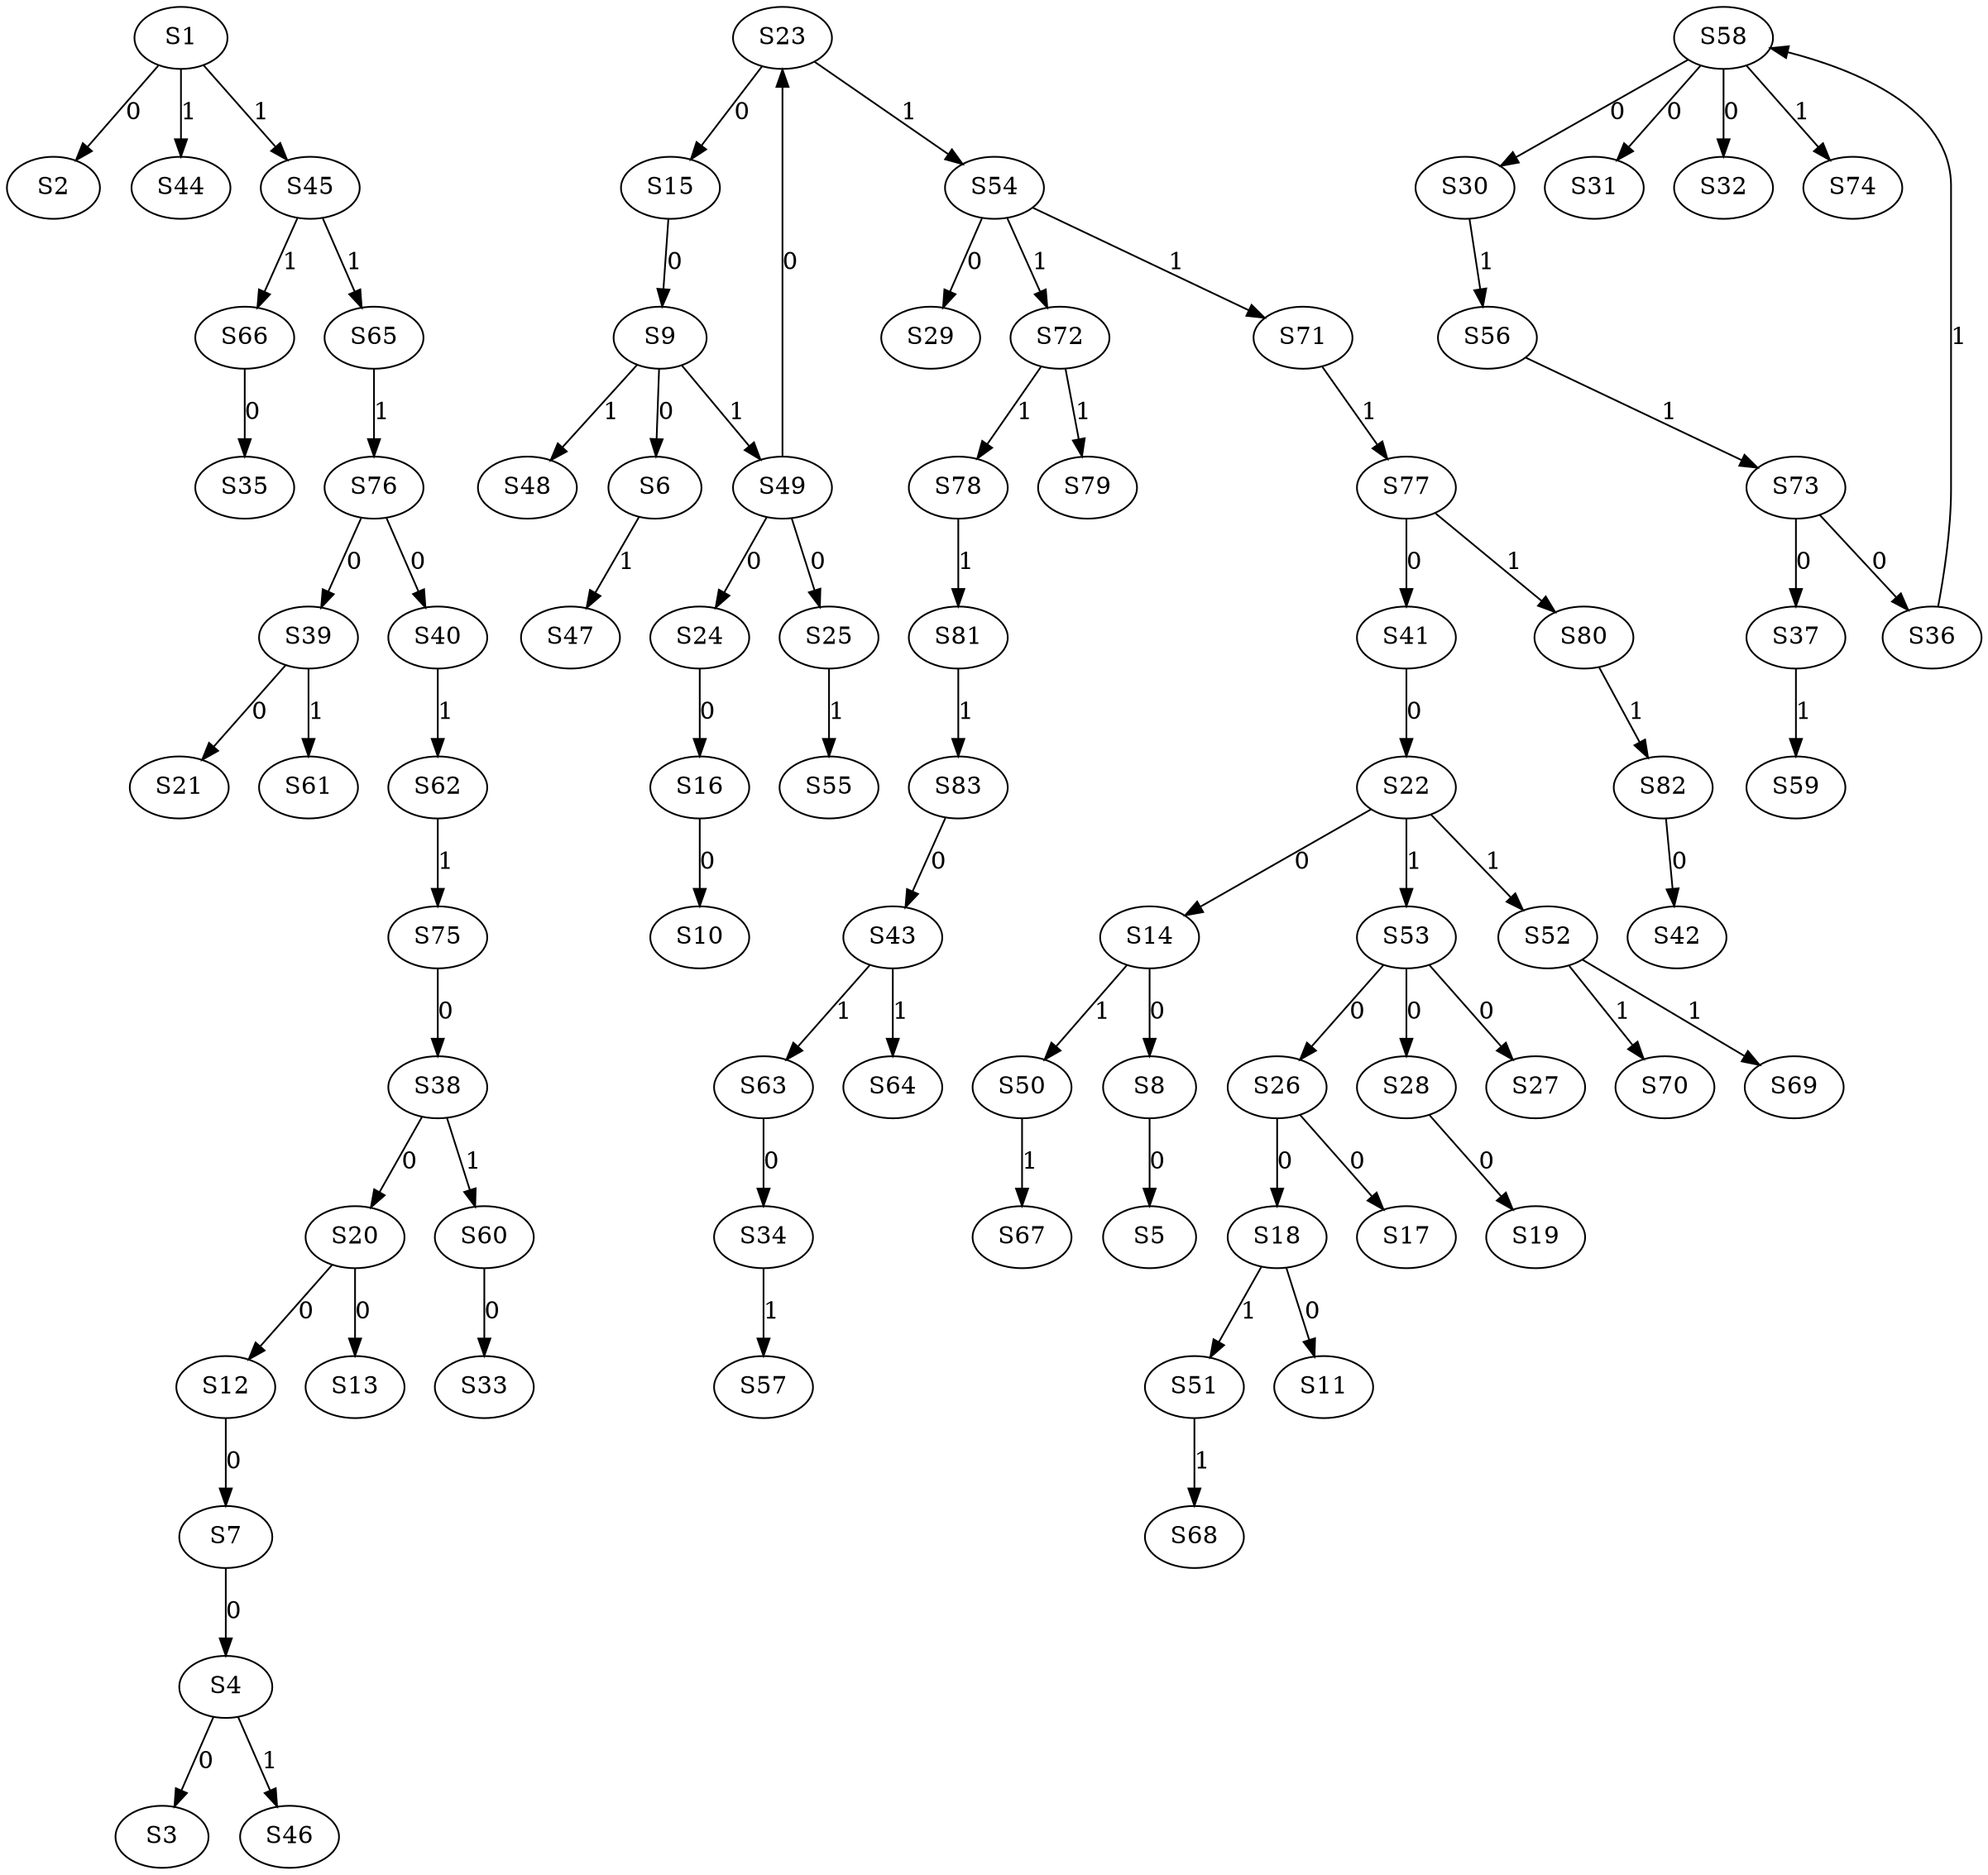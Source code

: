 strict digraph {
	S1 -> S2 [ label = 0 ];
	S4 -> S3 [ label = 0 ];
	S7 -> S4 [ label = 0 ];
	S8 -> S5 [ label = 0 ];
	S9 -> S6 [ label = 0 ];
	S12 -> S7 [ label = 0 ];
	S14 -> S8 [ label = 0 ];
	S15 -> S9 [ label = 0 ];
	S16 -> S10 [ label = 0 ];
	S18 -> S11 [ label = 0 ];
	S20 -> S12 [ label = 0 ];
	S20 -> S13 [ label = 0 ];
	S22 -> S14 [ label = 0 ];
	S23 -> S15 [ label = 0 ];
	S24 -> S16 [ label = 0 ];
	S26 -> S17 [ label = 0 ];
	S26 -> S18 [ label = 0 ];
	S28 -> S19 [ label = 0 ];
	S38 -> S20 [ label = 0 ];
	S39 -> S21 [ label = 0 ];
	S41 -> S22 [ label = 0 ];
	S49 -> S23 [ label = 0 ];
	S49 -> S24 [ label = 0 ];
	S49 -> S25 [ label = 0 ];
	S53 -> S26 [ label = 0 ];
	S53 -> S27 [ label = 0 ];
	S53 -> S28 [ label = 0 ];
	S54 -> S29 [ label = 0 ];
	S58 -> S30 [ label = 0 ];
	S58 -> S31 [ label = 0 ];
	S58 -> S32 [ label = 0 ];
	S60 -> S33 [ label = 0 ];
	S63 -> S34 [ label = 0 ];
	S66 -> S35 [ label = 0 ];
	S73 -> S36 [ label = 0 ];
	S73 -> S37 [ label = 0 ];
	S75 -> S38 [ label = 0 ];
	S76 -> S39 [ label = 0 ];
	S76 -> S40 [ label = 0 ];
	S77 -> S41 [ label = 0 ];
	S82 -> S42 [ label = 0 ];
	S83 -> S43 [ label = 0 ];
	S1 -> S44 [ label = 1 ];
	S1 -> S45 [ label = 1 ];
	S4 -> S46 [ label = 1 ];
	S6 -> S47 [ label = 1 ];
	S9 -> S48 [ label = 1 ];
	S9 -> S49 [ label = 1 ];
	S14 -> S50 [ label = 1 ];
	S18 -> S51 [ label = 1 ];
	S22 -> S52 [ label = 1 ];
	S22 -> S53 [ label = 1 ];
	S23 -> S54 [ label = 1 ];
	S25 -> S55 [ label = 1 ];
	S30 -> S56 [ label = 1 ];
	S34 -> S57 [ label = 1 ];
	S36 -> S58 [ label = 1 ];
	S37 -> S59 [ label = 1 ];
	S38 -> S60 [ label = 1 ];
	S39 -> S61 [ label = 1 ];
	S40 -> S62 [ label = 1 ];
	S43 -> S63 [ label = 1 ];
	S43 -> S64 [ label = 1 ];
	S45 -> S65 [ label = 1 ];
	S45 -> S66 [ label = 1 ];
	S50 -> S67 [ label = 1 ];
	S51 -> S68 [ label = 1 ];
	S52 -> S69 [ label = 1 ];
	S52 -> S70 [ label = 1 ];
	S54 -> S71 [ label = 1 ];
	S54 -> S72 [ label = 1 ];
	S56 -> S73 [ label = 1 ];
	S58 -> S74 [ label = 1 ];
	S62 -> S75 [ label = 1 ];
	S65 -> S76 [ label = 1 ];
	S71 -> S77 [ label = 1 ];
	S72 -> S78 [ label = 1 ];
	S72 -> S79 [ label = 1 ];
	S77 -> S80 [ label = 1 ];
	S78 -> S81 [ label = 1 ];
	S80 -> S82 [ label = 1 ];
	S81 -> S83 [ label = 1 ];
}